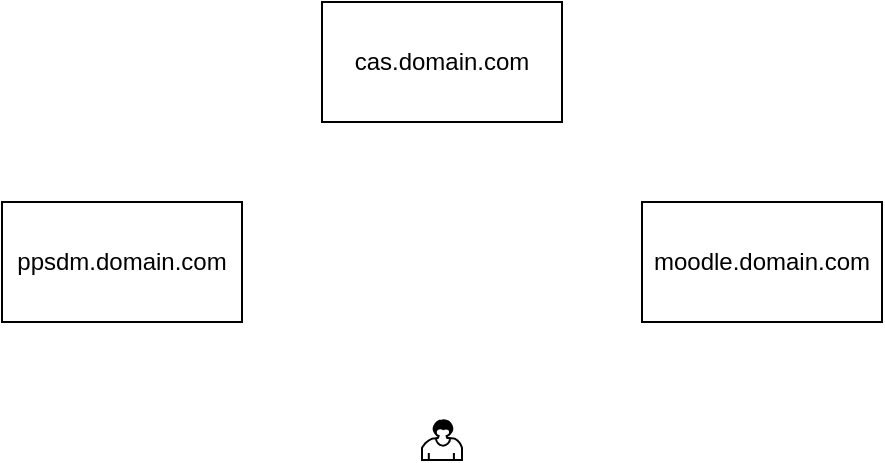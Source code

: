 <mxfile version="12.5.6" type="github">
  <diagram id="2MfJWiws-Kci31_PDs6C" name="Page-1">
    <mxGraphModel dx="946" dy="526" grid="1" gridSize="10" guides="1" tooltips="1" connect="1" arrows="1" fold="1" page="1" pageScale="1" pageWidth="850" pageHeight="1100" math="0" shadow="0">
      <root>
        <mxCell id="0"/>
        <mxCell id="1" parent="0"/>
        <mxCell id="9glC96ykaSKt2d4-Tw0H-1" value="" style="shape=mxgraph.bpmn.user_task;html=1;outlineConnect=0;" vertex="1" parent="1">
          <mxGeometry x="370" y="449" width="20" height="20" as="geometry"/>
        </mxCell>
        <mxCell id="9glC96ykaSKt2d4-Tw0H-3" value="ppsdm.domain.com" style="rounded=0;whiteSpace=wrap;html=1;" vertex="1" parent="1">
          <mxGeometry x="160" y="340" width="120" height="60" as="geometry"/>
        </mxCell>
        <mxCell id="9glC96ykaSKt2d4-Tw0H-4" value="moodle.domain.com" style="rounded=0;whiteSpace=wrap;html=1;" vertex="1" parent="1">
          <mxGeometry x="480" y="340" width="120" height="60" as="geometry"/>
        </mxCell>
        <mxCell id="9glC96ykaSKt2d4-Tw0H-5" value="cas.domain.com" style="rounded=0;whiteSpace=wrap;html=1;" vertex="1" parent="1">
          <mxGeometry x="320" y="240" width="120" height="60" as="geometry"/>
        </mxCell>
      </root>
    </mxGraphModel>
  </diagram>
</mxfile>
